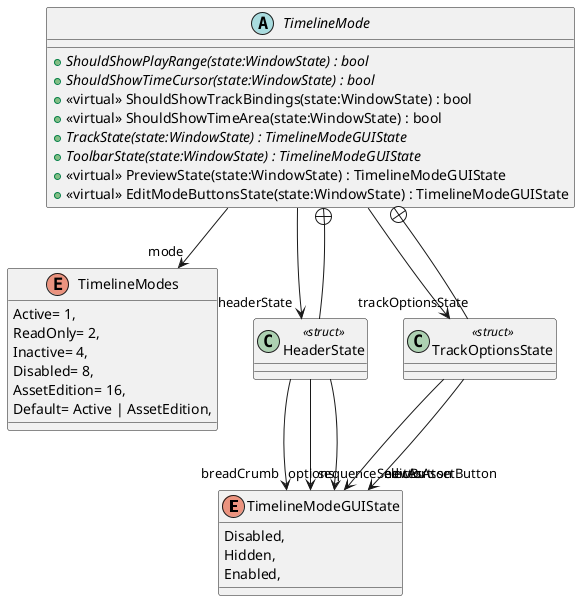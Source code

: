 @startuml
enum TimelineModeGUIState {
    Disabled,
    Hidden,
    Enabled,
}
abstract class TimelineMode {
    + {abstract} ShouldShowPlayRange(state:WindowState) : bool
    + {abstract} ShouldShowTimeCursor(state:WindowState) : bool
    + <<virtual>> ShouldShowTrackBindings(state:WindowState) : bool
    + <<virtual>> ShouldShowTimeArea(state:WindowState) : bool
    + {abstract} TrackState(state:WindowState) : TimelineModeGUIState
    + {abstract} ToolbarState(state:WindowState) : TimelineModeGUIState
    + <<virtual>> PreviewState(state:WindowState) : TimelineModeGUIState
    + <<virtual>> EditModeButtonsState(state:WindowState) : TimelineModeGUIState
}
enum TimelineModes {
    Active= 1,
    ReadOnly= 2,
    Inactive= 4,
    Disabled= 8,
    AssetEdition= 16,
    Default= Active | AssetEdition,
}
class HeaderState <<struct>> {
}
class TrackOptionsState <<struct>> {
}
TimelineMode --> "headerState" HeaderState
TimelineMode --> "trackOptionsState" TrackOptionsState
TimelineMode --> "mode" TimelineModes
TimelineMode +-- HeaderState
HeaderState --> "breadCrumb" TimelineModeGUIState
HeaderState --> "sequenceSelector" TimelineModeGUIState
HeaderState --> "options" TimelineModeGUIState
TimelineMode +-- TrackOptionsState
TrackOptionsState --> "newButton" TimelineModeGUIState
TrackOptionsState --> "editAsAssetButton" TimelineModeGUIState
@enduml
